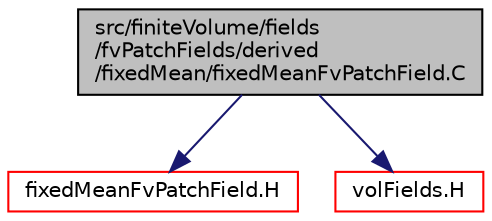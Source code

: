 digraph "src/finiteVolume/fields/fvPatchFields/derived/fixedMean/fixedMeanFvPatchField.C"
{
  bgcolor="transparent";
  edge [fontname="Helvetica",fontsize="10",labelfontname="Helvetica",labelfontsize="10"];
  node [fontname="Helvetica",fontsize="10",shape=record];
  Node0 [label="src/finiteVolume/fields\l/fvPatchFields/derived\l/fixedMean/fixedMeanFvPatchField.C",height=0.2,width=0.4,color="black", fillcolor="grey75", style="filled", fontcolor="black"];
  Node0 -> Node1 [color="midnightblue",fontsize="10",style="solid",fontname="Helvetica"];
  Node1 [label="fixedMeanFvPatchField.H",height=0.2,width=0.4,color="red",URL="$a02051.html"];
  Node0 -> Node218 [color="midnightblue",fontsize="10",style="solid",fontname="Helvetica"];
  Node218 [label="volFields.H",height=0.2,width=0.4,color="red",URL="$a02912.html"];
}
